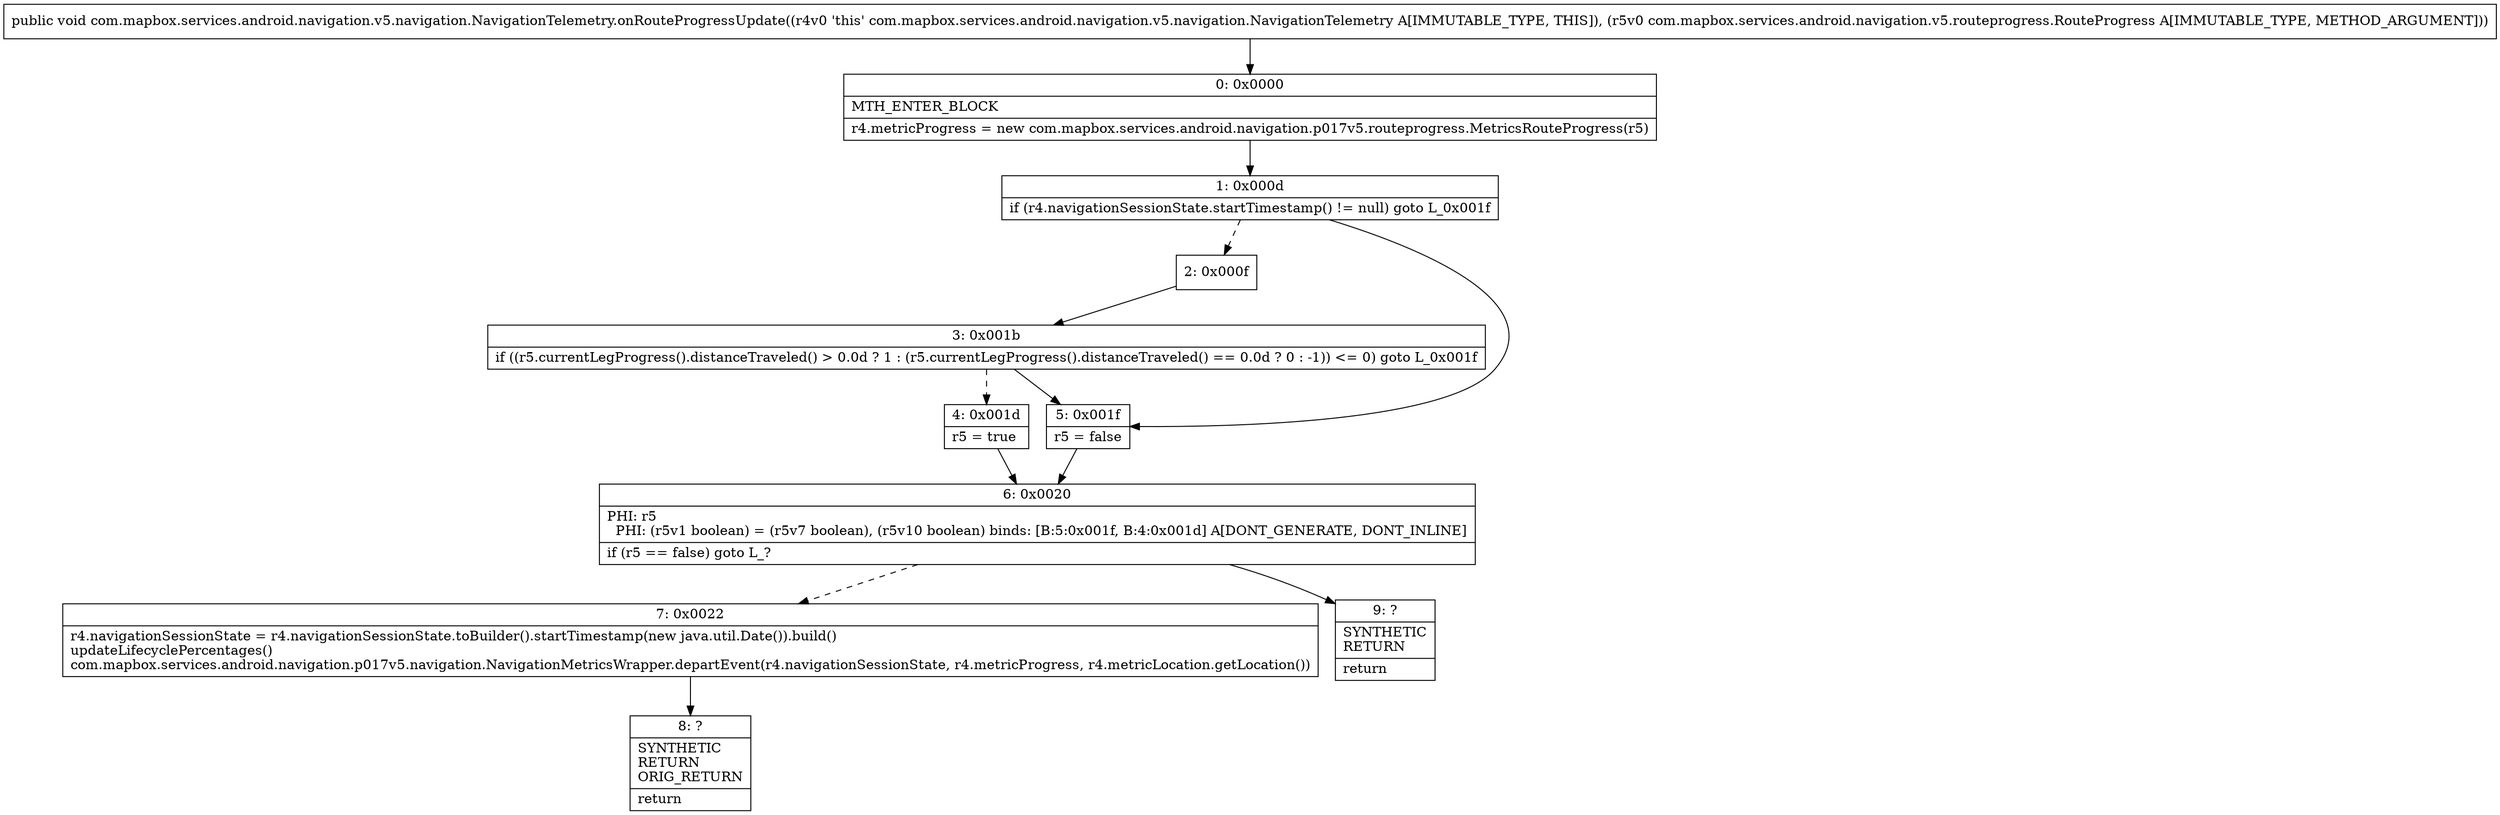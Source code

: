 digraph "CFG forcom.mapbox.services.android.navigation.v5.navigation.NavigationTelemetry.onRouteProgressUpdate(Lcom\/mapbox\/services\/android\/navigation\/v5\/routeprogress\/RouteProgress;)V" {
Node_0 [shape=record,label="{0\:\ 0x0000|MTH_ENTER_BLOCK\l|r4.metricProgress = new com.mapbox.services.android.navigation.p017v5.routeprogress.MetricsRouteProgress(r5)\l}"];
Node_1 [shape=record,label="{1\:\ 0x000d|if (r4.navigationSessionState.startTimestamp() != null) goto L_0x001f\l}"];
Node_2 [shape=record,label="{2\:\ 0x000f}"];
Node_3 [shape=record,label="{3\:\ 0x001b|if ((r5.currentLegProgress().distanceTraveled() \> 0.0d ? 1 : (r5.currentLegProgress().distanceTraveled() == 0.0d ? 0 : \-1)) \<= 0) goto L_0x001f\l}"];
Node_4 [shape=record,label="{4\:\ 0x001d|r5 = true\l}"];
Node_5 [shape=record,label="{5\:\ 0x001f|r5 = false\l}"];
Node_6 [shape=record,label="{6\:\ 0x0020|PHI: r5 \l  PHI: (r5v1 boolean) = (r5v7 boolean), (r5v10 boolean) binds: [B:5:0x001f, B:4:0x001d] A[DONT_GENERATE, DONT_INLINE]\l|if (r5 == false) goto L_?\l}"];
Node_7 [shape=record,label="{7\:\ 0x0022|r4.navigationSessionState = r4.navigationSessionState.toBuilder().startTimestamp(new java.util.Date()).build()\lupdateLifecyclePercentages()\lcom.mapbox.services.android.navigation.p017v5.navigation.NavigationMetricsWrapper.departEvent(r4.navigationSessionState, r4.metricProgress, r4.metricLocation.getLocation())\l}"];
Node_8 [shape=record,label="{8\:\ ?|SYNTHETIC\lRETURN\lORIG_RETURN\l|return\l}"];
Node_9 [shape=record,label="{9\:\ ?|SYNTHETIC\lRETURN\l|return\l}"];
MethodNode[shape=record,label="{public void com.mapbox.services.android.navigation.v5.navigation.NavigationTelemetry.onRouteProgressUpdate((r4v0 'this' com.mapbox.services.android.navigation.v5.navigation.NavigationTelemetry A[IMMUTABLE_TYPE, THIS]), (r5v0 com.mapbox.services.android.navigation.v5.routeprogress.RouteProgress A[IMMUTABLE_TYPE, METHOD_ARGUMENT])) }"];
MethodNode -> Node_0;
Node_0 -> Node_1;
Node_1 -> Node_2[style=dashed];
Node_1 -> Node_5;
Node_2 -> Node_3;
Node_3 -> Node_4[style=dashed];
Node_3 -> Node_5;
Node_4 -> Node_6;
Node_5 -> Node_6;
Node_6 -> Node_7[style=dashed];
Node_6 -> Node_9;
Node_7 -> Node_8;
}

